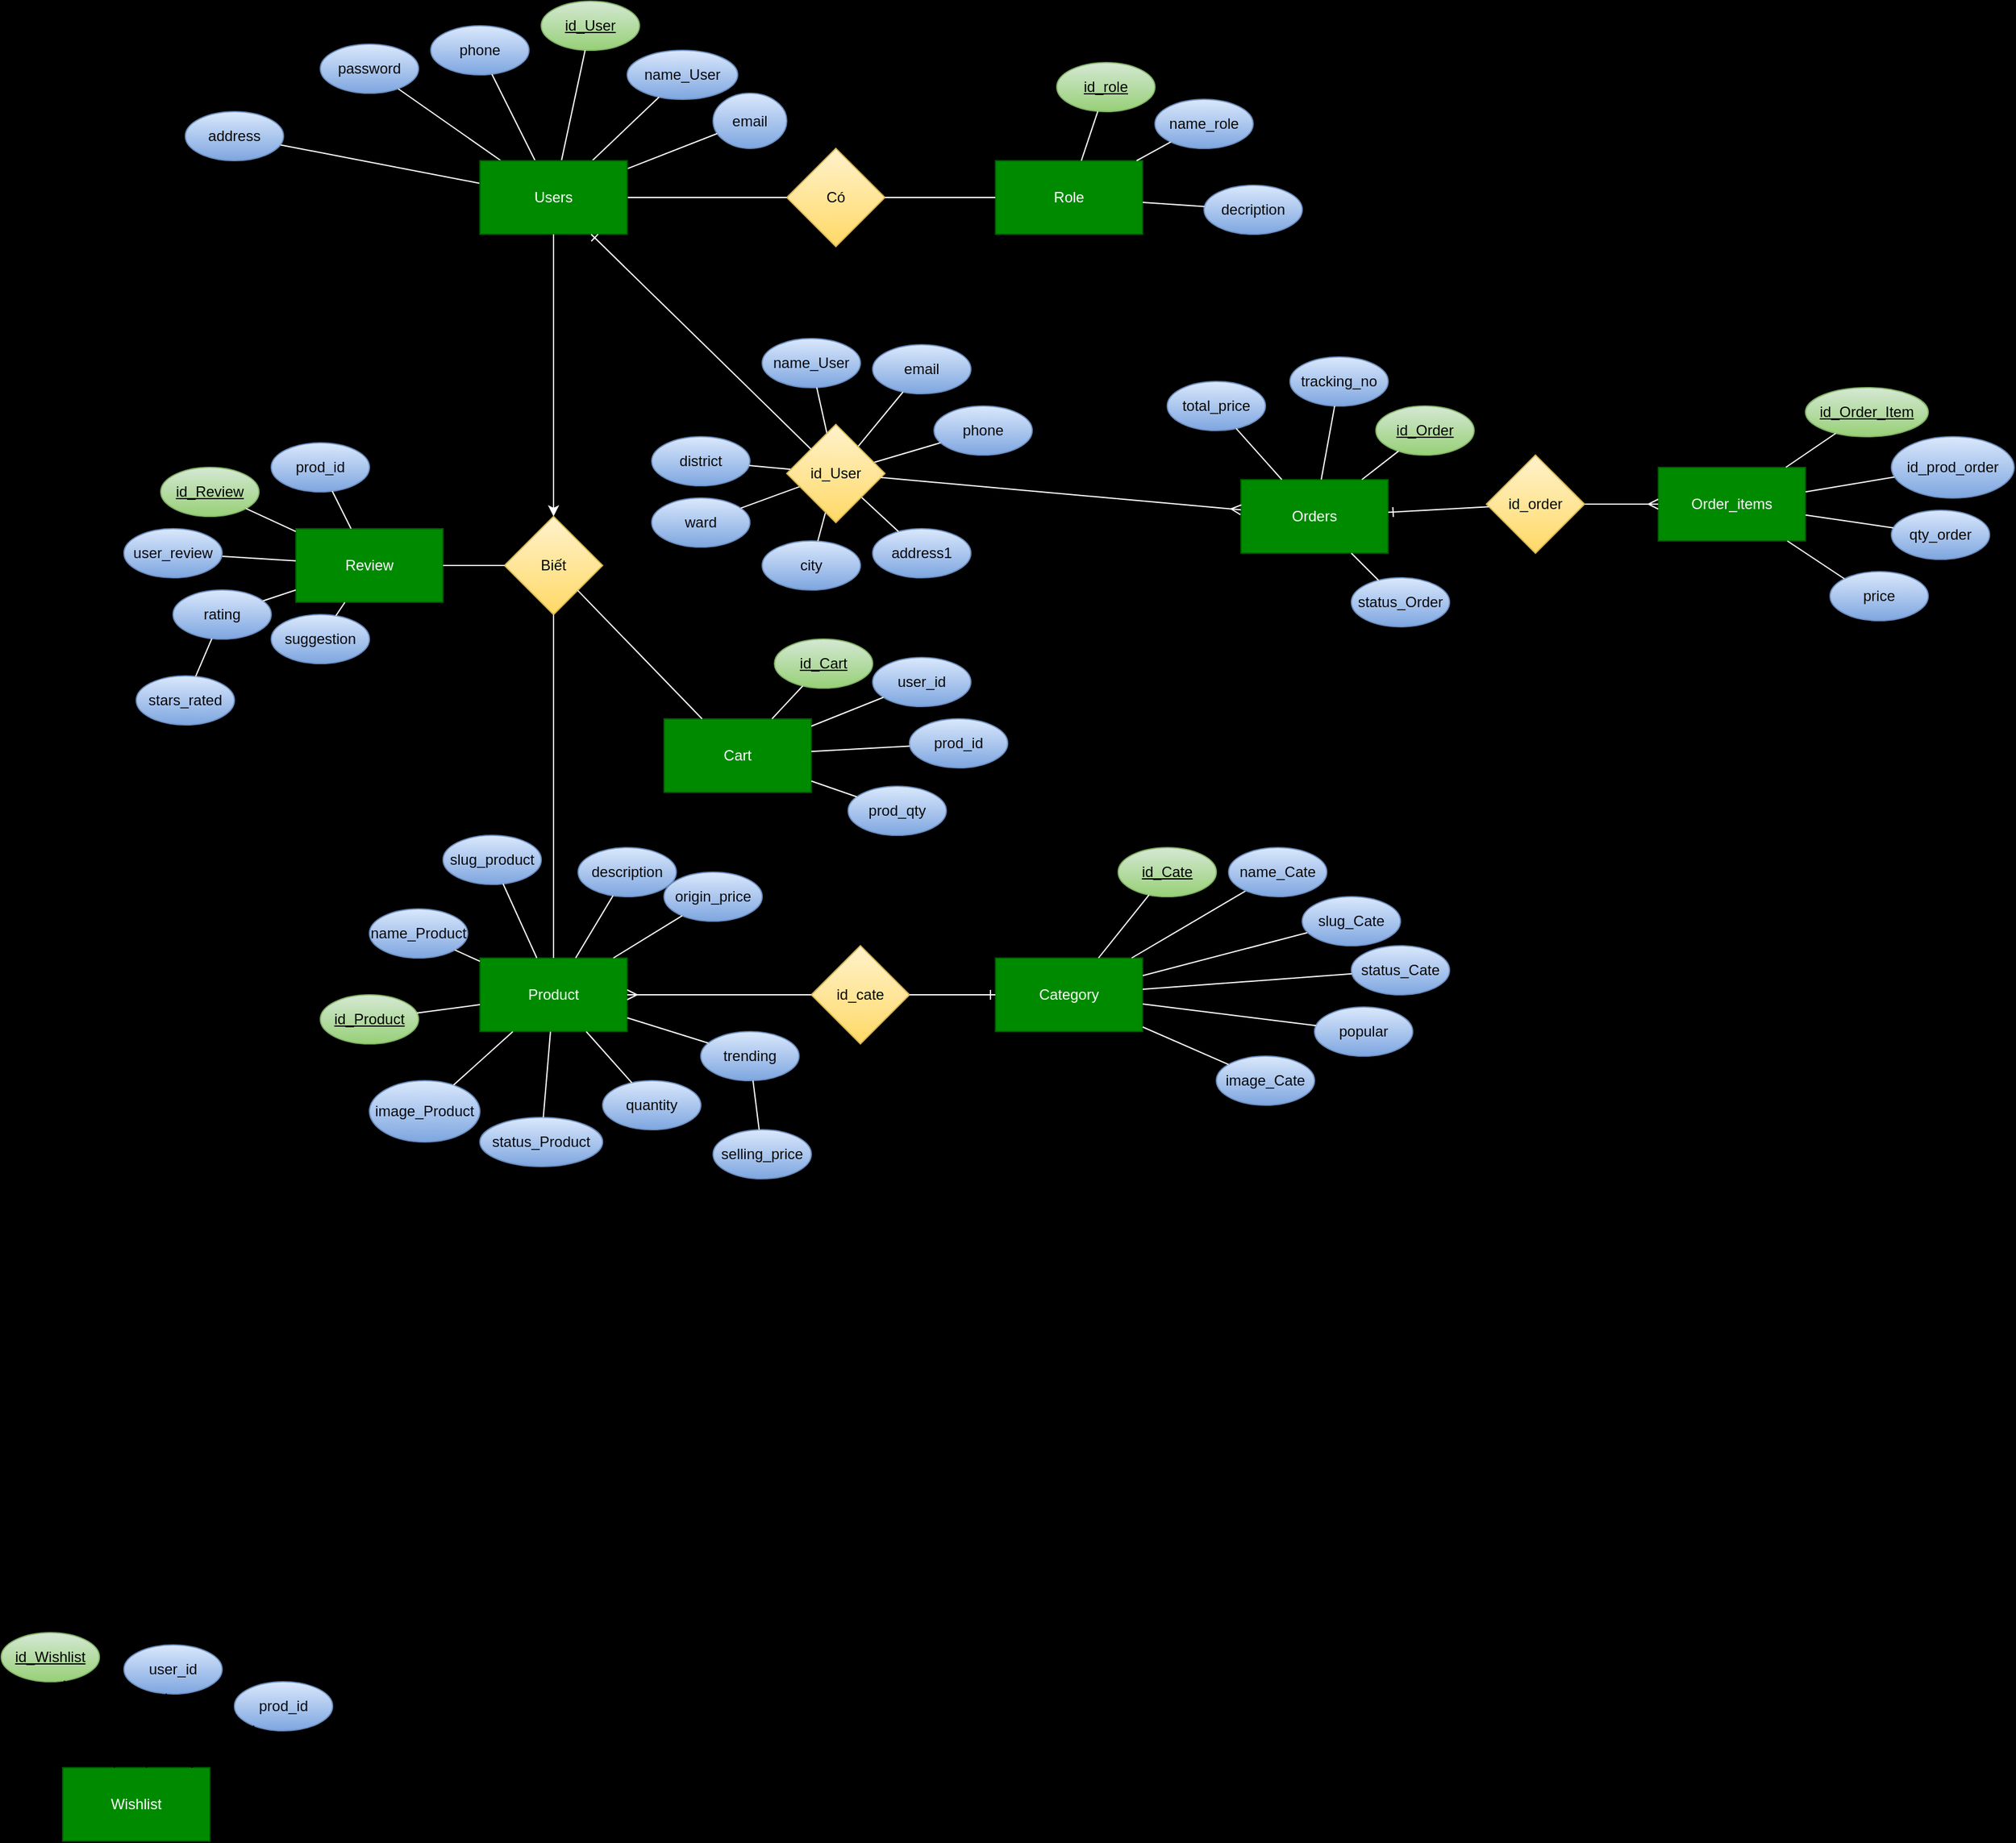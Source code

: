 <mxfile version="22.1.18" type="device">
  <diagram name="Trang-1" id="S46J0F_Z7c0IkTqscYUT">
    <mxGraphModel dx="1502" dy="1124" grid="1" gridSize="10" guides="1" tooltips="1" connect="1" arrows="1" fold="1" page="1" pageScale="1" pageWidth="3300" pageHeight="4681" background="#000000" math="0" shadow="0">
      <root>
        <mxCell id="0" />
        <mxCell id="1" parent="0" />
        <mxCell id="10" value="name_User" style="ellipse;whiteSpace=wrap;html=1;fillColor=#dae8fc;gradientColor=#7ea6e0;strokeColor=#6c8ebf;fontColor=#080808;fontStyle=0" parent="1" vertex="1">
          <mxGeometry x="880" y="180" width="90" height="40" as="geometry" />
        </mxCell>
        <mxCell id="11" value="email" style="ellipse;whiteSpace=wrap;html=1;fillColor=#dae8fc;gradientColor=#7ea6e0;strokeColor=#6c8ebf;fontColor=#080808;" parent="1" vertex="1">
          <mxGeometry x="950" y="215" width="60" height="45" as="geometry" />
        </mxCell>
        <mxCell id="12" value="password" style="ellipse;whiteSpace=wrap;html=1;fillColor=#dae8fc;gradientColor=#7ea6e0;strokeColor=#6c8ebf;fontColor=#080808;" parent="1" vertex="1">
          <mxGeometry x="630" y="175" width="80" height="40" as="geometry" />
        </mxCell>
        <mxCell id="13" value="phone" style="ellipse;whiteSpace=wrap;html=1;fillColor=#dae8fc;gradientColor=#7ea6e0;strokeColor=#6c8ebf;fontColor=#080808;" parent="1" vertex="1">
          <mxGeometry x="720" y="160" width="80" height="40" as="geometry" />
        </mxCell>
        <mxCell id="14" value="address" style="ellipse;whiteSpace=wrap;html=1;fillColor=#dae8fc;gradientColor=#7ea6e0;strokeColor=#6c8ebf;fontColor=#080808;" parent="1" vertex="1">
          <mxGeometry x="520" y="230" width="80" height="40" as="geometry" />
        </mxCell>
        <mxCell id="15" value="id_User" style="ellipse;whiteSpace=wrap;html=1;fillColor=#d5e8d4;strokeColor=#82b366;gradientColor=#97d077;fontStyle=4;fontColor=#000000;" parent="1" vertex="1">
          <mxGeometry x="810" y="140" width="80" height="40" as="geometry" />
        </mxCell>
        <mxCell id="19" value="" style="endArrow=none;html=1;fontColor=#080808;strokeColor=#FFFFFF;" parent="1" source="2" target="10" edge="1">
          <mxGeometry width="50" height="50" relative="1" as="geometry">
            <mxPoint x="360" y="270" as="sourcePoint" />
            <mxPoint x="410" y="220" as="targetPoint" />
          </mxGeometry>
        </mxCell>
        <mxCell id="20" value="" style="endArrow=none;html=1;fontColor=#080808;strokeColor=#FFFFFF;" parent="1" source="2" target="15" edge="1">
          <mxGeometry width="50" height="50" relative="1" as="geometry">
            <mxPoint x="369.375" y="290" as="sourcePoint" />
            <mxPoint x="403.825" y="179.76" as="targetPoint" />
          </mxGeometry>
        </mxCell>
        <mxCell id="21" value="" style="endArrow=none;html=1;fontColor=#080808;" parent="1" source="14" target="2" edge="1">
          <mxGeometry width="50" height="50" relative="1" as="geometry">
            <mxPoint x="379.375" y="300" as="sourcePoint" />
            <mxPoint x="413.825" y="189.76" as="targetPoint" />
          </mxGeometry>
        </mxCell>
        <mxCell id="22" value="" style="endArrow=none;html=1;fontColor=#080808;" parent="1" source="13" target="2" edge="1">
          <mxGeometry width="50" height="50" relative="1" as="geometry">
            <mxPoint x="389.375" y="310" as="sourcePoint" />
            <mxPoint x="423.825" y="199.76" as="targetPoint" />
          </mxGeometry>
        </mxCell>
        <mxCell id="23" value="" style="endArrow=none;html=1;fontColor=#080808;" parent="1" source="2" target="12" edge="1">
          <mxGeometry width="50" height="50" relative="1" as="geometry">
            <mxPoint x="399.375" y="320" as="sourcePoint" />
            <mxPoint x="433.825" y="209.76" as="targetPoint" />
          </mxGeometry>
        </mxCell>
        <mxCell id="24" value="" style="endArrow=none;html=1;fontColor=#080808;" parent="1" source="2" target="11" edge="1">
          <mxGeometry width="50" height="50" relative="1" as="geometry">
            <mxPoint x="409.375" y="330" as="sourcePoint" />
            <mxPoint x="443.825" y="219.76" as="targetPoint" />
          </mxGeometry>
        </mxCell>
        <mxCell id="25" value="Role" style="rounded=0;whiteSpace=wrap;html=1;fillColor=#008a00;strokeColor=#005700;fontColor=#ffffff;" parent="1" vertex="1">
          <mxGeometry x="1180" y="270" width="120" height="60" as="geometry" />
        </mxCell>
        <mxCell id="26" value="name_role" style="ellipse;whiteSpace=wrap;html=1;fillColor=#dae8fc;gradientColor=#7ea6e0;strokeColor=#6c8ebf;fontColor=#080808;fontStyle=0" parent="1" vertex="1">
          <mxGeometry x="1310" y="220" width="80" height="40" as="geometry" />
        </mxCell>
        <mxCell id="27" value="decription" style="ellipse;whiteSpace=wrap;html=1;fillColor=#dae8fc;gradientColor=#7ea6e0;strokeColor=#6c8ebf;fontColor=#080808;" parent="1" vertex="1">
          <mxGeometry x="1350" y="290" width="80" height="40" as="geometry" />
        </mxCell>
        <mxCell id="31" value="id_role" style="ellipse;whiteSpace=wrap;html=1;fillColor=#d5e8d4;strokeColor=#82b366;gradientColor=#97d077;fontStyle=4;fontColor=#000000;" parent="1" vertex="1">
          <mxGeometry x="1230" y="190" width="80" height="40" as="geometry" />
        </mxCell>
        <mxCell id="32" value="" style="endArrow=none;html=1;fontColor=#080808;strokeColor=#FFFFFF;" parent="1" source="25" target="26" edge="1">
          <mxGeometry width="50" height="50" relative="1" as="geometry">
            <mxPoint x="940" y="270" as="sourcePoint" />
            <mxPoint x="990" y="220" as="targetPoint" />
          </mxGeometry>
        </mxCell>
        <mxCell id="33" value="" style="endArrow=none;html=1;fontColor=#080808;strokeColor=#FFFFFF;" parent="1" source="25" target="31" edge="1">
          <mxGeometry width="50" height="50" relative="1" as="geometry">
            <mxPoint x="949.375" y="290" as="sourcePoint" />
            <mxPoint x="983.825" y="179.76" as="targetPoint" />
          </mxGeometry>
        </mxCell>
        <mxCell id="37" value="" style="endArrow=none;html=1;fontColor=#080808;strokeColor=#FFFFFF;" parent="1" source="25" target="27" edge="1">
          <mxGeometry width="50" height="50" relative="1" as="geometry">
            <mxPoint x="989.375" y="330" as="sourcePoint" />
            <mxPoint x="1023.825" y="219.76" as="targetPoint" />
          </mxGeometry>
        </mxCell>
        <mxCell id="39" value="&lt;font color=&quot;#050505&quot;&gt;Có&lt;/font&gt;" style="rhombus;whiteSpace=wrap;html=1;fillColor=#fff2cc;gradientColor=#ffd966;strokeColor=#d6b656;" parent="1" vertex="1">
          <mxGeometry x="1010" y="260" width="80" height="80" as="geometry" />
        </mxCell>
        <mxCell id="44" value="" style="endArrow=none;html=1;fontColor=#080808;strokeColor=#FFFFFF;" parent="1" source="2" target="39" edge="1">
          <mxGeometry width="50" height="50" relative="1" as="geometry">
            <mxPoint x="412.5" y="350" as="sourcePoint" />
            <mxPoint x="473.66" y="384.948" as="targetPoint" />
          </mxGeometry>
        </mxCell>
        <mxCell id="45" value="" style="endArrow=none;html=1;fontColor=#080808;strokeColor=#FFFFFF;" parent="1" source="39" target="25" edge="1">
          <mxGeometry width="50" height="50" relative="1" as="geometry">
            <mxPoint x="420" y="320" as="sourcePoint" />
            <mxPoint x="590" y="320" as="targetPoint" />
          </mxGeometry>
        </mxCell>
        <mxCell id="46" value="Product" style="rounded=0;whiteSpace=wrap;html=1;fillColor=#008a00;fontColor=#ffffff;strokeColor=#005700;" parent="1" vertex="1">
          <mxGeometry x="760" y="920" width="120" height="60" as="geometry" />
        </mxCell>
        <mxCell id="49" value="id_Product" style="ellipse;whiteSpace=wrap;html=1;fillColor=#d5e8d4;strokeColor=#82b366;gradientColor=#97d077;fontStyle=4;fontColor=#000000;" parent="1" vertex="1">
          <mxGeometry x="630" y="950" width="80" height="40" as="geometry" />
        </mxCell>
        <mxCell id="51" value="name_Product" style="ellipse;whiteSpace=wrap;html=1;fillColor=#dae8fc;gradientColor=#7ea6e0;strokeColor=#6c8ebf;fontColor=#080808;" parent="1" vertex="1">
          <mxGeometry x="670" y="880" width="80" height="40" as="geometry" />
        </mxCell>
        <mxCell id="52" value="slug_product" style="ellipse;whiteSpace=wrap;html=1;fillColor=#dae8fc;gradientColor=#7ea6e0;strokeColor=#6c8ebf;fontColor=#080808;" parent="1" vertex="1">
          <mxGeometry x="730" y="820" width="80" height="40" as="geometry" />
        </mxCell>
        <mxCell id="53" value="quantity" style="ellipse;whiteSpace=wrap;html=1;fillColor=#dae8fc;gradientColor=#7ea6e0;strokeColor=#6c8ebf;fontColor=#080808;" parent="1" vertex="1">
          <mxGeometry x="860" y="1020" width="80" height="40" as="geometry" />
        </mxCell>
        <mxCell id="55" value="description" style="ellipse;whiteSpace=wrap;html=1;fillColor=#dae8fc;gradientColor=#7ea6e0;strokeColor=#6c8ebf;fontColor=#080808;" parent="1" vertex="1">
          <mxGeometry x="840" y="830" width="80" height="40" as="geometry" />
        </mxCell>
        <mxCell id="56" value="origin_price" style="ellipse;whiteSpace=wrap;html=1;fillColor=#dae8fc;gradientColor=#7ea6e0;strokeColor=#6c8ebf;fontColor=#080808;" parent="1" vertex="1">
          <mxGeometry x="910" y="850" width="80" height="40" as="geometry" />
        </mxCell>
        <mxCell id="57" value="selling_price" style="ellipse;whiteSpace=wrap;html=1;fillColor=#dae8fc;gradientColor=#7ea6e0;strokeColor=#6c8ebf;fontColor=#080808;" parent="1" vertex="1">
          <mxGeometry x="950" y="1060" width="80" height="40" as="geometry" />
        </mxCell>
        <mxCell id="63" value="status_Product" style="ellipse;whiteSpace=wrap;html=1;fillColor=#dae8fc;gradientColor=#7ea6e0;strokeColor=#6c8ebf;fontColor=#080808;" parent="1" vertex="1">
          <mxGeometry x="760" y="1050" width="100" height="40" as="geometry" />
        </mxCell>
        <mxCell id="64" value="trending" style="ellipse;whiteSpace=wrap;html=1;fillColor=#dae8fc;gradientColor=#7ea6e0;strokeColor=#6c8ebf;fontColor=#080808;" parent="1" vertex="1">
          <mxGeometry x="940" y="980" width="80" height="40" as="geometry" />
        </mxCell>
        <mxCell id="68" value="image_Product" style="ellipse;whiteSpace=wrap;html=1;fillColor=#dae8fc;gradientColor=#7ea6e0;strokeColor=#6c8ebf;fontColor=#080808;" parent="1" vertex="1">
          <mxGeometry x="670" y="1020" width="90" height="50" as="geometry" />
        </mxCell>
        <mxCell id="69" value="" style="endArrow=none;html=1;strokeColor=#FFFFFF;" parent="1" source="46" target="49" edge="1">
          <mxGeometry width="50" height="50" relative="1" as="geometry">
            <mxPoint x="820" y="970" as="sourcePoint" />
            <mxPoint x="870" y="920" as="targetPoint" />
          </mxGeometry>
        </mxCell>
        <mxCell id="70" value="" style="endArrow=none;html=1;strokeColor=#FFFFFF;" parent="1" source="46" target="52" edge="1">
          <mxGeometry width="50" height="50" relative="1" as="geometry">
            <mxPoint x="830" y="980" as="sourcePoint" />
            <mxPoint x="880" y="930" as="targetPoint" />
          </mxGeometry>
        </mxCell>
        <mxCell id="71" value="" style="endArrow=none;html=1;strokeColor=#FFFFFF;" parent="1" source="46" target="51" edge="1">
          <mxGeometry width="50" height="50" relative="1" as="geometry">
            <mxPoint x="840" y="990" as="sourcePoint" />
            <mxPoint x="890" y="940" as="targetPoint" />
          </mxGeometry>
        </mxCell>
        <mxCell id="72" value="" style="endArrow=none;html=1;strokeColor=#FFFFFF;" parent="1" source="46" target="55" edge="1">
          <mxGeometry width="50" height="50" relative="1" as="geometry">
            <mxPoint x="850" y="1000" as="sourcePoint" />
            <mxPoint x="900" y="950" as="targetPoint" />
          </mxGeometry>
        </mxCell>
        <mxCell id="74" value="" style="endArrow=none;html=1;strokeColor=#FFFFFF;" parent="1" source="64" target="57" edge="1">
          <mxGeometry width="50" height="50" relative="1" as="geometry">
            <mxPoint x="970" y="1070" as="sourcePoint" />
            <mxPoint x="920" y="970" as="targetPoint" />
          </mxGeometry>
        </mxCell>
        <mxCell id="75" value="" style="endArrow=none;html=1;strokeColor=#FFFFFF;" parent="1" source="46" target="64" edge="1">
          <mxGeometry width="50" height="50" relative="1" as="geometry">
            <mxPoint x="880" y="1030" as="sourcePoint" />
            <mxPoint x="930" y="980" as="targetPoint" />
          </mxGeometry>
        </mxCell>
        <mxCell id="76" value="" style="endArrow=none;html=1;strokeColor=#FFFFFF;" parent="1" source="46" target="53" edge="1">
          <mxGeometry width="50" height="50" relative="1" as="geometry">
            <mxPoint x="890" y="1040" as="sourcePoint" />
            <mxPoint x="940" y="990" as="targetPoint" />
          </mxGeometry>
        </mxCell>
        <mxCell id="77" value="" style="endArrow=none;html=1;strokeColor=#FFFFFF;" parent="1" source="63" target="46" edge="1">
          <mxGeometry width="50" height="50" relative="1" as="geometry">
            <mxPoint x="900" y="1050" as="sourcePoint" />
            <mxPoint x="950" y="1000" as="targetPoint" />
          </mxGeometry>
        </mxCell>
        <mxCell id="78" value="" style="endArrow=none;html=1;strokeColor=#FFFFFF;" parent="1" source="68" target="46" edge="1">
          <mxGeometry width="50" height="50" relative="1" as="geometry">
            <mxPoint x="910" y="1060" as="sourcePoint" />
            <mxPoint x="960" y="1010" as="targetPoint" />
          </mxGeometry>
        </mxCell>
        <mxCell id="85" value="Category" style="rounded=0;whiteSpace=wrap;html=1;fillColor=#008a00;fontColor=#ffffff;strokeColor=#005700;" parent="1" vertex="1">
          <mxGeometry x="1180" y="920" width="120" height="60" as="geometry" />
        </mxCell>
        <mxCell id="87" value="id_Cate" style="ellipse;whiteSpace=wrap;html=1;fillColor=#d5e8d4;strokeColor=#82b366;gradientColor=#97d077;fontStyle=4;fontColor=#000000;" parent="1" vertex="1">
          <mxGeometry x="1280" y="830" width="80" height="40" as="geometry" />
        </mxCell>
        <mxCell id="88" value="" style="endArrow=none;html=1;fontColor=#080808;strokeColor=#FFFFFF;" parent="1" source="85" target="92" edge="1">
          <mxGeometry width="50" height="50" relative="1" as="geometry">
            <mxPoint x="1530" y="900" as="sourcePoint" />
            <mxPoint x="1610.645" y="923.578" as="targetPoint" />
          </mxGeometry>
        </mxCell>
        <mxCell id="89" value="" style="endArrow=none;html=1;fontColor=#080808;strokeColor=#FFFFFF;" parent="1" source="85" target="87" edge="1">
          <mxGeometry width="50" height="50" relative="1" as="geometry">
            <mxPoint x="1539.375" y="920" as="sourcePoint" />
            <mxPoint x="1573.825" y="809.76" as="targetPoint" />
          </mxGeometry>
        </mxCell>
        <mxCell id="90" value="" style="endArrow=none;html=1;fontColor=#080808;strokeColor=#FFFFFF;" parent="1" source="85" target="91" edge="1">
          <mxGeometry width="50" height="50" relative="1" as="geometry">
            <mxPoint x="1579.375" y="960" as="sourcePoint" />
            <mxPoint x="1575.034" y="980.287" as="targetPoint" />
          </mxGeometry>
        </mxCell>
        <mxCell id="91" value="slug_Cate" style="ellipse;whiteSpace=wrap;html=1;fillColor=#dae8fc;gradientColor=#7ea6e0;strokeColor=#6c8ebf;fontColor=#080808;" parent="1" vertex="1">
          <mxGeometry x="1430" y="870" width="80" height="40" as="geometry" />
        </mxCell>
        <mxCell id="92" value="name_Cate" style="ellipse;whiteSpace=wrap;html=1;fillColor=#dae8fc;gradientColor=#7ea6e0;strokeColor=#6c8ebf;fontColor=#080808;" parent="1" vertex="1">
          <mxGeometry x="1370" y="830" width="80" height="40" as="geometry" />
        </mxCell>
        <mxCell id="93" value="status_Cate" style="ellipse;whiteSpace=wrap;html=1;fillColor=#dae8fc;gradientColor=#7ea6e0;strokeColor=#6c8ebf;fontColor=#080808;" parent="1" vertex="1">
          <mxGeometry x="1470" y="910" width="80" height="40" as="geometry" />
        </mxCell>
        <mxCell id="94" value="popular" style="ellipse;whiteSpace=wrap;html=1;fillColor=#dae8fc;gradientColor=#7ea6e0;strokeColor=#6c8ebf;fontColor=#080808;" parent="1" vertex="1">
          <mxGeometry x="1440" y="960" width="80" height="40" as="geometry" />
        </mxCell>
        <mxCell id="95" value="image_Cate" style="ellipse;whiteSpace=wrap;html=1;fillColor=#dae8fc;gradientColor=#7ea6e0;strokeColor=#6c8ebf;fontColor=#080808;" parent="1" vertex="1">
          <mxGeometry x="1360" y="1000" width="80" height="40" as="geometry" />
        </mxCell>
        <mxCell id="101" value="" style="endArrow=none;html=1;fontColor=#080808;strokeColor=#FFFFFF;" parent="1" source="85" target="93" edge="1">
          <mxGeometry width="50" height="50" relative="1" as="geometry">
            <mxPoint x="1470" y="870" as="sourcePoint" />
            <mxPoint x="1486.02" y="779.901" as="targetPoint" />
          </mxGeometry>
        </mxCell>
        <mxCell id="102" value="" style="endArrow=none;html=1;fontColor=#080808;strokeColor=#FFFFFF;" parent="1" source="85" target="94" edge="1">
          <mxGeometry width="50" height="50" relative="1" as="geometry">
            <mxPoint x="1466" y="940" as="sourcePoint" />
            <mxPoint x="1496.02" y="789.901" as="targetPoint" />
          </mxGeometry>
        </mxCell>
        <mxCell id="103" value="" style="endArrow=none;html=1;fontColor=#080808;strokeColor=#FFFFFF;" parent="1" source="85" target="95" edge="1">
          <mxGeometry width="50" height="50" relative="1" as="geometry">
            <mxPoint x="1520" y="860" as="sourcePoint" />
            <mxPoint x="1506.02" y="799.901" as="targetPoint" />
          </mxGeometry>
        </mxCell>
        <mxCell id="106" value="&lt;font color=&quot;#050505&quot;&gt;id_cate&lt;/font&gt;" style="rhombus;whiteSpace=wrap;html=1;fillColor=#fff2cc;gradientColor=#ffd966;strokeColor=#d6b656;" parent="1" vertex="1">
          <mxGeometry x="1030" y="910" width="80" height="80" as="geometry" />
        </mxCell>
        <mxCell id="107" value="" style="endArrow=ERone;html=1;entryX=0;entryY=0.5;entryDx=0;entryDy=0;endFill=0;strokeColor=#FFFFFF;" parent="1" source="106" target="85" edge="1">
          <mxGeometry width="50" height="50" relative="1" as="geometry">
            <mxPoint x="1150" y="1220" as="sourcePoint" />
            <mxPoint x="1200" y="1170" as="targetPoint" />
          </mxGeometry>
        </mxCell>
        <mxCell id="108" value="" style="endArrow=none;html=1;entryX=0;entryY=0.5;entryDx=0;entryDy=0;startArrow=ERmany;startFill=0;strokeColor=#FFFFFF;" parent="1" source="46" target="106" edge="1">
          <mxGeometry width="50" height="50" relative="1" as="geometry">
            <mxPoint x="1210" y="950.0" as="sourcePoint" />
            <mxPoint x="1380" y="950.0" as="targetPoint" />
          </mxGeometry>
        </mxCell>
        <mxCell id="110" value="" style="endArrow=none;html=1;fontColor=#080808;strokeColor=#FFFFFF;" parent="1" source="2" target="11" edge="1">
          <mxGeometry width="50" height="50" relative="1" as="geometry">
            <mxPoint x="402.5" y="339.31" as="sourcePoint" />
            <mxPoint x="463.66" y="374.258" as="targetPoint" />
          </mxGeometry>
        </mxCell>
        <mxCell id="111" value="" style="endArrow=none;html=1;fontColor=#080808;strokeColor=#FFFFFF;" parent="1" source="2" target="12" edge="1">
          <mxGeometry width="50" height="50" relative="1" as="geometry">
            <mxPoint x="361.538" y="339.31" as="sourcePoint" />
            <mxPoint x="392.446" y="419.67" as="targetPoint" />
          </mxGeometry>
        </mxCell>
        <mxCell id="112" value="" style="endArrow=none;html=1;fontColor=#080808;strokeColor=#FFFFFF;" parent="1" source="13" target="2" edge="1">
          <mxGeometry width="50" height="50" relative="1" as="geometry">
            <mxPoint x="290.382" y="419.995" as="sourcePoint" />
            <mxPoint x="333.846" y="339.31" as="targetPoint" />
          </mxGeometry>
        </mxCell>
        <mxCell id="118" value="" style="endArrow=none;html=1;fontColor=#080808;strokeColor=#FFFFFF;" parent="1" source="14" target="2" edge="1">
          <mxGeometry width="50" height="50" relative="1" as="geometry">
            <mxPoint x="238.72" y="374.088" as="sourcePoint" />
            <mxPoint x="299.88" y="339.14" as="targetPoint" />
          </mxGeometry>
        </mxCell>
        <mxCell id="128" value="" style="endArrow=none;html=1;strokeColor=#FFFFFF;" parent="1" source="46" target="56" edge="1">
          <mxGeometry width="50" height="50" relative="1" as="geometry">
            <mxPoint x="886.226" y="909.83" as="sourcePoint" />
            <mxPoint x="1008.779" y="825.978" as="targetPoint" />
          </mxGeometry>
        </mxCell>
        <mxCell id="135" value="Cart" style="rounded=0;whiteSpace=wrap;html=1;fillColor=#008a00;fontColor=#ffffff;strokeColor=#005700;" parent="1" vertex="1">
          <mxGeometry x="910" y="725" width="120" height="60" as="geometry" />
        </mxCell>
        <mxCell id="138" value="id_Cart" style="ellipse;whiteSpace=wrap;html=1;fillColor=#d5e8d4;strokeColor=#82b366;gradientColor=#97d077;fontStyle=4;fontColor=#000000;" parent="1" vertex="1">
          <mxGeometry x="1000" y="660" width="80" height="40" as="geometry" />
        </mxCell>
        <mxCell id="139" value="user_id" style="ellipse;whiteSpace=wrap;html=1;fillColor=#dae8fc;gradientColor=#7ea6e0;strokeColor=#6c8ebf;fontColor=#080808;fontStyle=0" parent="1" vertex="1">
          <mxGeometry x="1080" y="675" width="80" height="40" as="geometry" />
        </mxCell>
        <mxCell id="140" value="prod_id" style="ellipse;whiteSpace=wrap;html=1;fillColor=#dae8fc;gradientColor=#7ea6e0;strokeColor=#6c8ebf;fontColor=#080808;fontStyle=0" parent="1" vertex="1">
          <mxGeometry x="1110" y="725" width="80" height="40" as="geometry" />
        </mxCell>
        <mxCell id="141" value="prod_qty" style="ellipse;whiteSpace=wrap;html=1;fillColor=#dae8fc;gradientColor=#7ea6e0;strokeColor=#6c8ebf;fontColor=#080808;fontStyle=0" parent="1" vertex="1">
          <mxGeometry x="1060" y="780" width="80" height="40" as="geometry" />
        </mxCell>
        <mxCell id="142" value="" style="endArrow=none;html=1;fontColor=#080808;strokeColor=#FFFFFF;" parent="1" source="135" target="138" edge="1">
          <mxGeometry width="50" height="50" relative="1" as="geometry">
            <mxPoint x="785.003" y="579.83" as="sourcePoint" />
            <mxPoint x="865.095" y="534.778" as="targetPoint" />
          </mxGeometry>
        </mxCell>
        <mxCell id="143" value="" style="endArrow=none;html=1;fontColor=#080808;strokeColor=#FFFFFF;" parent="1" source="135" target="139" edge="1">
          <mxGeometry width="50" height="50" relative="1" as="geometry">
            <mxPoint x="951.962" y="580" as="sourcePoint" />
            <mxPoint x="894.197" y="527.546" as="targetPoint" />
          </mxGeometry>
        </mxCell>
        <mxCell id="144" value="" style="endArrow=none;html=1;fontColor=#080808;strokeColor=#FFFFFF;" parent="1" source="135" target="140" edge="1">
          <mxGeometry width="50" height="50" relative="1" as="geometry">
            <mxPoint x="961.962" y="590" as="sourcePoint" />
            <mxPoint x="904.197" y="537.546" as="targetPoint" />
          </mxGeometry>
        </mxCell>
        <mxCell id="145" value="" style="endArrow=none;html=1;fontColor=#080808;strokeColor=#FFFFFF;" parent="1" source="135" target="141" edge="1">
          <mxGeometry width="50" height="50" relative="1" as="geometry">
            <mxPoint x="971.962" y="600" as="sourcePoint" />
            <mxPoint x="914.197" y="547.546" as="targetPoint" />
          </mxGeometry>
        </mxCell>
        <mxCell id="146" value="Orders" style="rounded=0;whiteSpace=wrap;html=1;fillColor=#008a00;fontColor=#ffffff;strokeColor=#005700;" parent="1" vertex="1">
          <mxGeometry x="1380" y="530" width="120" height="60" as="geometry" />
        </mxCell>
        <mxCell id="147" value="id_Order" style="ellipse;whiteSpace=wrap;html=1;fillColor=#d5e8d4;strokeColor=#82b366;gradientColor=#97d077;fontStyle=4;fontColor=#000000;" parent="1" vertex="1">
          <mxGeometry x="1490" y="470" width="80" height="40" as="geometry" />
        </mxCell>
        <mxCell id="149" value="name_User" style="ellipse;whiteSpace=wrap;html=1;fillColor=#dae8fc;gradientColor=#7ea6e0;strokeColor=#6c8ebf;fontColor=#080808;fontStyle=0" parent="1" vertex="1">
          <mxGeometry x="990" y="415" width="80" height="40" as="geometry" />
        </mxCell>
        <mxCell id="150" value="email" style="ellipse;whiteSpace=wrap;html=1;fillColor=#dae8fc;gradientColor=#7ea6e0;strokeColor=#6c8ebf;fontColor=#080808;fontStyle=0" parent="1" vertex="1">
          <mxGeometry x="1080" y="420" width="80" height="40" as="geometry" />
        </mxCell>
        <mxCell id="151" value="" style="endArrow=none;html=1;fontColor=#080808;strokeColor=#FFFFFF;" parent="1" source="146" target="147" edge="1">
          <mxGeometry width="50" height="50" relative="1" as="geometry">
            <mxPoint x="1435.003" y="564.83" as="sourcePoint" />
            <mxPoint x="1515.095" y="519.778" as="targetPoint" />
          </mxGeometry>
        </mxCell>
        <mxCell id="153" value="" style="endArrow=none;html=1;fontColor=#080808;strokeColor=#FFFFFF;" parent="1" source="bpaun7DWOh0jP-iNeAQ_-269" target="149" edge="1">
          <mxGeometry width="50" height="50" relative="1" as="geometry">
            <mxPoint x="1611.962" y="575" as="sourcePoint" />
            <mxPoint x="1554.197" y="522.546" as="targetPoint" />
          </mxGeometry>
        </mxCell>
        <mxCell id="154" value="" style="endArrow=none;html=1;fontColor=#080808;strokeColor=#FFFFFF;" parent="1" source="bpaun7DWOh0jP-iNeAQ_-269" target="150" edge="1">
          <mxGeometry width="50" height="50" relative="1" as="geometry">
            <mxPoint x="1621.962" y="585" as="sourcePoint" />
            <mxPoint x="1564.197" y="532.546" as="targetPoint" />
          </mxGeometry>
        </mxCell>
        <mxCell id="155" value="phone" style="ellipse;whiteSpace=wrap;html=1;fillColor=#dae8fc;gradientColor=#7ea6e0;strokeColor=#6c8ebf;fontColor=#080808;fontStyle=0" parent="1" vertex="1">
          <mxGeometry x="1130" y="470" width="80" height="40" as="geometry" />
        </mxCell>
        <mxCell id="156" value="district" style="ellipse;whiteSpace=wrap;html=1;fillColor=#dae8fc;gradientColor=#7ea6e0;strokeColor=#6c8ebf;fontColor=#080808;fontStyle=0" parent="1" vertex="1">
          <mxGeometry x="900" y="495" width="80" height="40" as="geometry" />
        </mxCell>
        <mxCell id="157" value="address1" style="ellipse;whiteSpace=wrap;html=1;fillColor=#dae8fc;gradientColor=#7ea6e0;strokeColor=#6c8ebf;fontColor=#080808;fontStyle=0" parent="1" vertex="1">
          <mxGeometry x="1080" y="570" width="80" height="40" as="geometry" />
        </mxCell>
        <mxCell id="158" value="ward" style="ellipse;whiteSpace=wrap;html=1;fillColor=#dae8fc;gradientColor=#7ea6e0;strokeColor=#6c8ebf;fontColor=#080808;fontStyle=0" parent="1" vertex="1">
          <mxGeometry x="900" y="545" width="80" height="40" as="geometry" />
        </mxCell>
        <mxCell id="159" value="total_price" style="ellipse;whiteSpace=wrap;html=1;fillColor=#dae8fc;gradientColor=#7ea6e0;strokeColor=#6c8ebf;fontColor=#080808;fontStyle=0" parent="1" vertex="1">
          <mxGeometry x="1320" y="450" width="80" height="40" as="geometry" />
        </mxCell>
        <mxCell id="160" value="status_Order" style="ellipse;whiteSpace=wrap;html=1;fillColor=#dae8fc;gradientColor=#7ea6e0;strokeColor=#6c8ebf;fontColor=#080808;fontStyle=0" parent="1" vertex="1">
          <mxGeometry x="1470" y="610" width="80" height="40" as="geometry" />
        </mxCell>
        <mxCell id="161" value="city" style="ellipse;whiteSpace=wrap;html=1;fillColor=#dae8fc;gradientColor=#7ea6e0;strokeColor=#6c8ebf;fontColor=#080808;fontStyle=0" parent="1" vertex="1">
          <mxGeometry x="990" y="580" width="80" height="40" as="geometry" />
        </mxCell>
        <mxCell id="162" value="tracking_no" style="ellipse;whiteSpace=wrap;html=1;fillColor=#dae8fc;gradientColor=#7ea6e0;strokeColor=#6c8ebf;fontColor=#080808;fontStyle=0" parent="1" vertex="1">
          <mxGeometry x="1420" y="430" width="80" height="40" as="geometry" />
        </mxCell>
        <mxCell id="163" value="" style="endArrow=none;html=1;fontColor=#080808;strokeColor=#FFFFFF;" parent="1" source="160" target="146" edge="1">
          <mxGeometry width="50" height="50" relative="1" as="geometry">
            <mxPoint x="1615" y="565" as="sourcePoint" />
            <mxPoint x="1567.649" y="493.974" as="targetPoint" />
          </mxGeometry>
        </mxCell>
        <mxCell id="164" value="" style="endArrow=none;html=1;fontColor=#080808;strokeColor=#FFFFFF;" parent="1" source="159" target="146" edge="1">
          <mxGeometry width="50" height="50" relative="1" as="geometry">
            <mxPoint x="1625" y="575" as="sourcePoint" />
            <mxPoint x="1577.649" y="503.974" as="targetPoint" />
          </mxGeometry>
        </mxCell>
        <mxCell id="165" value="" style="endArrow=none;html=1;fontColor=#080808;strokeColor=#FFFFFF;" parent="1" source="161" target="bpaun7DWOh0jP-iNeAQ_-269" edge="1">
          <mxGeometry width="50" height="50" relative="1" as="geometry">
            <mxPoint x="1635" y="585" as="sourcePoint" />
            <mxPoint x="1587.649" y="513.974" as="targetPoint" />
          </mxGeometry>
        </mxCell>
        <mxCell id="166" value="" style="endArrow=none;html=1;fontColor=#080808;strokeColor=#FFFFFF;" parent="1" source="156" target="bpaun7DWOh0jP-iNeAQ_-269" edge="1">
          <mxGeometry width="50" height="50" relative="1" as="geometry">
            <mxPoint x="1645" y="595" as="sourcePoint" />
            <mxPoint x="1615" y="595" as="targetPoint" />
          </mxGeometry>
        </mxCell>
        <mxCell id="167" value="" style="endArrow=none;html=1;fontColor=#080808;strokeColor=#FFFFFF;" parent="1" source="158" target="bpaun7DWOh0jP-iNeAQ_-269" edge="1">
          <mxGeometry width="50" height="50" relative="1" as="geometry">
            <mxPoint x="1655" y="605" as="sourcePoint" />
            <mxPoint x="1607.649" y="533.974" as="targetPoint" />
          </mxGeometry>
        </mxCell>
        <mxCell id="168" value="" style="endArrow=none;html=1;fontColor=#080808;strokeColor=#FFFFFF;" parent="1" source="157" target="bpaun7DWOh0jP-iNeAQ_-269" edge="1">
          <mxGeometry width="50" height="50" relative="1" as="geometry">
            <mxPoint x="1665" y="615" as="sourcePoint" />
            <mxPoint x="1617.649" y="543.974" as="targetPoint" />
          </mxGeometry>
        </mxCell>
        <mxCell id="169" value="" style="endArrow=none;html=1;fontColor=#080808;strokeColor=#FFFFFF;" parent="1" source="155" target="bpaun7DWOh0jP-iNeAQ_-269" edge="1">
          <mxGeometry width="50" height="50" relative="1" as="geometry">
            <mxPoint x="1675" y="625" as="sourcePoint" />
            <mxPoint x="1627.649" y="553.974" as="targetPoint" />
          </mxGeometry>
        </mxCell>
        <mxCell id="170" value="" style="endArrow=none;html=1;fontColor=#080808;strokeColor=#FFFFFF;" parent="1" source="146" target="162" edge="1">
          <mxGeometry width="50" height="50" relative="1" as="geometry">
            <mxPoint x="1615" y="565" as="sourcePoint" />
            <mxPoint x="1567.649" y="493.974" as="targetPoint" />
          </mxGeometry>
        </mxCell>
        <mxCell id="172" value="Order_items" style="rounded=0;whiteSpace=wrap;html=1;fillColor=#008a00;fontColor=#ffffff;strokeColor=#005700;" parent="1" vertex="1">
          <mxGeometry x="1720" y="520" width="120" height="60" as="geometry" />
        </mxCell>
        <mxCell id="173" value="id_Order_Item" style="ellipse;whiteSpace=wrap;html=1;fillColor=#d5e8d4;strokeColor=#82b366;gradientColor=#97d077;fontStyle=4;fontColor=#000000;" parent="1" vertex="1">
          <mxGeometry x="1840" y="455" width="100" height="40" as="geometry" />
        </mxCell>
        <mxCell id="175" value="id_prod_order" style="ellipse;whiteSpace=wrap;html=1;fillColor=#dae8fc;gradientColor=#7ea6e0;strokeColor=#6c8ebf;fontColor=#080808;fontStyle=0" parent="1" vertex="1">
          <mxGeometry x="1910" y="495" width="100" height="50" as="geometry" />
        </mxCell>
        <mxCell id="176" value="qty_order" style="ellipse;whiteSpace=wrap;html=1;fillColor=#dae8fc;gradientColor=#7ea6e0;strokeColor=#6c8ebf;fontColor=#080808;fontStyle=0" parent="1" vertex="1">
          <mxGeometry x="1910" y="555" width="80" height="40" as="geometry" />
        </mxCell>
        <mxCell id="177" value="" style="endArrow=none;html=1;fontColor=#080808;strokeColor=#FFFFFF;" parent="1" source="172" target="173" edge="1">
          <mxGeometry width="50" height="50" relative="1" as="geometry">
            <mxPoint x="2390.003" y="679.83" as="sourcePoint" />
            <mxPoint x="2470.095" y="634.778" as="targetPoint" />
          </mxGeometry>
        </mxCell>
        <mxCell id="179" value="" style="endArrow=none;html=1;fontColor=#080808;strokeColor=#FFFFFF;" parent="1" source="172" target="175" edge="1">
          <mxGeometry width="50" height="50" relative="1" as="geometry">
            <mxPoint x="2566.962" y="690" as="sourcePoint" />
            <mxPoint x="2509.197" y="637.546" as="targetPoint" />
          </mxGeometry>
        </mxCell>
        <mxCell id="180" value="" style="endArrow=none;html=1;fontColor=#080808;strokeColor=#FFFFFF;" parent="1" source="172" target="176" edge="1">
          <mxGeometry width="50" height="50" relative="1" as="geometry">
            <mxPoint x="2576.962" y="700" as="sourcePoint" />
            <mxPoint x="2519.197" y="647.546" as="targetPoint" />
          </mxGeometry>
        </mxCell>
        <mxCell id="181" value="price" style="ellipse;whiteSpace=wrap;html=1;fillColor=#dae8fc;gradientColor=#7ea6e0;strokeColor=#6c8ebf;fontColor=#080808;fontStyle=0" parent="1" vertex="1">
          <mxGeometry x="1860" y="605" width="80" height="40" as="geometry" />
        </mxCell>
        <mxCell id="182" value="" style="endArrow=none;html=1;fontColor=#080808;strokeColor=#FFFFFF;entryX=0;entryY=0;entryDx=0;entryDy=0;" parent="1" source="172" target="181" edge="1">
          <mxGeometry width="50" height="50" relative="1" as="geometry">
            <mxPoint x="2630" y="705.903" as="sourcePoint" />
            <mxPoint x="2703.843" y="688.553" as="targetPoint" />
          </mxGeometry>
        </mxCell>
        <mxCell id="2" value="Users" style="rounded=0;whiteSpace=wrap;html=1;fillColor=#008a00;fontColor=#ffffff;strokeColor=#005700;" parent="1" vertex="1">
          <mxGeometry x="760" y="270" width="120" height="60" as="geometry" />
        </mxCell>
        <mxCell id="bpaun7DWOh0jP-iNeAQ_-224" value="" style="endArrow=none;html=1;rounded=0;entryX=0.5;entryY=1;entryDx=0;entryDy=0;startArrow=classic;startFill=1;strokeColor=#FFFFFF;" parent="1" source="bpaun7DWOh0jP-iNeAQ_-225" target="2" edge="1">
          <mxGeometry width="50" height="50" relative="1" as="geometry">
            <mxPoint x="820" y="560" as="sourcePoint" />
            <mxPoint x="1050" y="630" as="targetPoint" />
          </mxGeometry>
        </mxCell>
        <mxCell id="bpaun7DWOh0jP-iNeAQ_-225" value="&lt;font color=&quot;#050505&quot;&gt;Biết&lt;/font&gt;" style="rhombus;whiteSpace=wrap;html=1;fillColor=#fff2cc;gradientColor=#ffd966;strokeColor=#d6b656;" parent="1" vertex="1">
          <mxGeometry x="780" y="560" width="80" height="80" as="geometry" />
        </mxCell>
        <mxCell id="bpaun7DWOh0jP-iNeAQ_-226" value="" style="endArrow=none;html=1;rounded=0;strokeColor=#FFFFFF;" parent="1" source="bpaun7DWOh0jP-iNeAQ_-225" target="46" edge="1">
          <mxGeometry width="50" height="50" relative="1" as="geometry">
            <mxPoint x="830" y="570" as="sourcePoint" />
            <mxPoint x="820" y="750" as="targetPoint" />
          </mxGeometry>
        </mxCell>
        <mxCell id="bpaun7DWOh0jP-iNeAQ_-227" value="Review" style="rounded=0;whiteSpace=wrap;html=1;fillColor=#008a00;fontColor=#ffffff;strokeColor=#005700;" parent="1" vertex="1">
          <mxGeometry x="610" y="570" width="120" height="60" as="geometry" />
        </mxCell>
        <mxCell id="bpaun7DWOh0jP-iNeAQ_-228" value="id_Review" style="ellipse;whiteSpace=wrap;html=1;fillColor=#d5e8d4;strokeColor=#82b366;gradientColor=#97d077;fontStyle=4;fontColor=#000000;" parent="1" vertex="1">
          <mxGeometry x="500" y="520" width="80" height="40" as="geometry" />
        </mxCell>
        <mxCell id="bpaun7DWOh0jP-iNeAQ_-230" value="prod_id" style="ellipse;whiteSpace=wrap;html=1;fillColor=#dae8fc;gradientColor=#7ea6e0;strokeColor=#6c8ebf;fontColor=#080808;fontStyle=0" parent="1" vertex="1">
          <mxGeometry x="590" y="500" width="80" height="40" as="geometry" />
        </mxCell>
        <mxCell id="bpaun7DWOh0jP-iNeAQ_-231" value="" style="endArrow=none;html=1;fontColor=#080808;strokeColor=#FFFFFF;" parent="1" source="bpaun7DWOh0jP-iNeAQ_-227" target="bpaun7DWOh0jP-iNeAQ_-228" edge="1">
          <mxGeometry width="50" height="50" relative="1" as="geometry">
            <mxPoint x="290.003" y="579.83" as="sourcePoint" />
            <mxPoint x="370.095" y="534.778" as="targetPoint" />
          </mxGeometry>
        </mxCell>
        <mxCell id="bpaun7DWOh0jP-iNeAQ_-233" value="" style="endArrow=none;html=1;fontColor=#080808;strokeColor=#FFFFFF;" parent="1" source="bpaun7DWOh0jP-iNeAQ_-227" target="bpaun7DWOh0jP-iNeAQ_-230" edge="1">
          <mxGeometry width="50" height="50" relative="1" as="geometry">
            <mxPoint x="466.962" y="590" as="sourcePoint" />
            <mxPoint x="409.197" y="537.546" as="targetPoint" />
          </mxGeometry>
        </mxCell>
        <mxCell id="bpaun7DWOh0jP-iNeAQ_-234" value="" style="endArrow=none;html=1;fontColor=#080808;strokeColor=#FFFFFF;" parent="1" source="bpaun7DWOh0jP-iNeAQ_-227" target="bpaun7DWOh0jP-iNeAQ_-235" edge="1">
          <mxGeometry width="50" height="50" relative="1" as="geometry">
            <mxPoint x="476.962" y="600" as="sourcePoint" />
            <mxPoint x="640" y="580" as="targetPoint" />
          </mxGeometry>
        </mxCell>
        <mxCell id="bpaun7DWOh0jP-iNeAQ_-235" value="user_review" style="ellipse;whiteSpace=wrap;html=1;fillColor=#dae8fc;gradientColor=#7ea6e0;strokeColor=#6c8ebf;fontColor=#080808;fontStyle=0" parent="1" vertex="1">
          <mxGeometry x="470" y="570" width="80" height="40" as="geometry" />
        </mxCell>
        <mxCell id="bpaun7DWOh0jP-iNeAQ_-236" value="suggestion" style="ellipse;whiteSpace=wrap;html=1;fillColor=#dae8fc;gradientColor=#7ea6e0;strokeColor=#6c8ebf;fontColor=#080808;fontStyle=0" parent="1" vertex="1">
          <mxGeometry x="590" y="640" width="80" height="40" as="geometry" />
        </mxCell>
        <mxCell id="bpaun7DWOh0jP-iNeAQ_-237" value="" style="endArrow=none;html=1;fontColor=#080808;strokeColor=#FFFFFF;" parent="1" source="bpaun7DWOh0jP-iNeAQ_-227" target="bpaun7DWOh0jP-iNeAQ_-236" edge="1">
          <mxGeometry width="50" height="50" relative="1" as="geometry">
            <mxPoint x="540" y="599.947" as="sourcePoint" />
            <mxPoint x="621.979" y="586.213" as="targetPoint" />
          </mxGeometry>
        </mxCell>
        <mxCell id="bpaun7DWOh0jP-iNeAQ_-238" value="Wishlist" style="rounded=0;whiteSpace=wrap;html=1;fillColor=#008a00;fontColor=#ffffff;strokeColor=#005700;" parent="1" vertex="1">
          <mxGeometry x="420" y="1580" width="120" height="60" as="geometry" />
        </mxCell>
        <mxCell id="bpaun7DWOh0jP-iNeAQ_-239" value="id_Wishlist" style="ellipse;whiteSpace=wrap;html=1;fillColor=#d5e8d4;strokeColor=#82b366;gradientColor=#97d077;fontStyle=4;fontColor=#000000;" parent="1" vertex="1">
          <mxGeometry x="370" y="1470" width="80" height="40" as="geometry" />
        </mxCell>
        <mxCell id="bpaun7DWOh0jP-iNeAQ_-240" value="user_id" style="ellipse;whiteSpace=wrap;html=1;fillColor=#dae8fc;gradientColor=#7ea6e0;strokeColor=#6c8ebf;fontColor=#080808;fontStyle=0" parent="1" vertex="1">
          <mxGeometry x="470" y="1480" width="80" height="40" as="geometry" />
        </mxCell>
        <mxCell id="bpaun7DWOh0jP-iNeAQ_-241" value="prod_id" style="ellipse;whiteSpace=wrap;html=1;fillColor=#dae8fc;gradientColor=#7ea6e0;strokeColor=#6c8ebf;fontColor=#080808;fontStyle=0" parent="1" vertex="1">
          <mxGeometry x="560" y="1510" width="80" height="40" as="geometry" />
        </mxCell>
        <mxCell id="bpaun7DWOh0jP-iNeAQ_-242" value="" style="endArrow=none;html=1;fontColor=#080808;strokeColor=#000000;" parent="1" source="bpaun7DWOh0jP-iNeAQ_-238" target="bpaun7DWOh0jP-iNeAQ_-239" edge="1">
          <mxGeometry width="50" height="50" relative="1" as="geometry">
            <mxPoint x="300.003" y="1589.83" as="sourcePoint" />
            <mxPoint x="380.095" y="1544.778" as="targetPoint" />
          </mxGeometry>
        </mxCell>
        <mxCell id="bpaun7DWOh0jP-iNeAQ_-243" value="" style="endArrow=none;html=1;fontColor=#080808;strokeColor=#000000;" parent="1" source="bpaun7DWOh0jP-iNeAQ_-238" target="bpaun7DWOh0jP-iNeAQ_-240" edge="1">
          <mxGeometry width="50" height="50" relative="1" as="geometry">
            <mxPoint x="466.962" y="1590" as="sourcePoint" />
            <mxPoint x="409.197" y="1537.546" as="targetPoint" />
          </mxGeometry>
        </mxCell>
        <mxCell id="bpaun7DWOh0jP-iNeAQ_-244" value="" style="endArrow=none;html=1;fontColor=#080808;strokeColor=#000000;" parent="1" source="bpaun7DWOh0jP-iNeAQ_-238" target="bpaun7DWOh0jP-iNeAQ_-241" edge="1">
          <mxGeometry width="50" height="50" relative="1" as="geometry">
            <mxPoint x="476.962" y="1600" as="sourcePoint" />
            <mxPoint x="419.197" y="1547.546" as="targetPoint" />
          </mxGeometry>
        </mxCell>
        <mxCell id="bpaun7DWOh0jP-iNeAQ_-245" value="rating" style="ellipse;whiteSpace=wrap;html=1;fillColor=#dae8fc;gradientColor=#7ea6e0;strokeColor=#6c8ebf;fontColor=#080808;fontStyle=0" parent="1" vertex="1">
          <mxGeometry x="510" y="620" width="80" height="40" as="geometry" />
        </mxCell>
        <mxCell id="bpaun7DWOh0jP-iNeAQ_-246" value="" style="endArrow=none;html=1;fontColor=#080808;strokeColor=#FFFFFF;" parent="1" source="bpaun7DWOh0jP-iNeAQ_-227" target="bpaun7DWOh0jP-iNeAQ_-245" edge="1">
          <mxGeometry width="50" height="50" relative="1" as="geometry">
            <mxPoint x="540" y="620" as="sourcePoint" />
            <mxPoint x="622" y="634" as="targetPoint" />
          </mxGeometry>
        </mxCell>
        <mxCell id="bpaun7DWOh0jP-iNeAQ_-251" value="" style="endArrow=none;html=1;rounded=0;strokeColor=#FFFFFF;" parent="1" source="bpaun7DWOh0jP-iNeAQ_-225" target="bpaun7DWOh0jP-iNeAQ_-227" edge="1">
          <mxGeometry width="50" height="50" relative="1" as="geometry">
            <mxPoint x="830" y="570" as="sourcePoint" />
            <mxPoint x="590" y="600" as="targetPoint" />
          </mxGeometry>
        </mxCell>
        <mxCell id="bpaun7DWOh0jP-iNeAQ_-254" value="stars_rated" style="ellipse;whiteSpace=wrap;html=1;fillColor=#dae8fc;gradientColor=#7ea6e0;strokeColor=#6c8ebf;fontColor=#080808;fontStyle=0" parent="1" vertex="1">
          <mxGeometry x="480" y="690" width="80" height="40" as="geometry" />
        </mxCell>
        <mxCell id="bpaun7DWOh0jP-iNeAQ_-255" value="" style="endArrow=none;html=1;fontColor=#080808;strokeColor=#FFFFFF;" parent="1" source="bpaun7DWOh0jP-iNeAQ_-254" target="bpaun7DWOh0jP-iNeAQ_-245" edge="1">
          <mxGeometry width="50" height="50" relative="1" as="geometry">
            <mxPoint x="620" y="620" as="sourcePoint" />
            <mxPoint x="528" y="634" as="targetPoint" />
          </mxGeometry>
        </mxCell>
        <mxCell id="bpaun7DWOh0jP-iNeAQ_-259" value="" style="endArrow=none;html=1;rounded=0;strokeColor=#FFFFFF;" parent="1" source="bpaun7DWOh0jP-iNeAQ_-225" target="135" edge="1">
          <mxGeometry width="50" height="50" relative="1" as="geometry">
            <mxPoint x="830" y="570" as="sourcePoint" />
            <mxPoint x="830" y="340" as="targetPoint" />
          </mxGeometry>
        </mxCell>
        <mxCell id="bpaun7DWOh0jP-iNeAQ_-262" value="" style="endArrow=none;html=1;startArrow=ERmany;startFill=0;strokeColor=#FFFFFF;" parent="1" source="172" target="bpaun7DWOh0jP-iNeAQ_-263" edge="1">
          <mxGeometry width="50" height="50" relative="1" as="geometry">
            <mxPoint x="2040" y="540" as="sourcePoint" />
            <mxPoint x="2295" y="570.0" as="targetPoint" />
          </mxGeometry>
        </mxCell>
        <mxCell id="bpaun7DWOh0jP-iNeAQ_-263" value="&lt;font color=&quot;#050505&quot;&gt;id_order&lt;/font&gt;" style="rhombus;whiteSpace=wrap;html=1;fillColor=#fff2cc;gradientColor=#ffd966;strokeColor=#d6b656;" parent="1" vertex="1">
          <mxGeometry x="1580" y="510" width="80" height="80" as="geometry" />
        </mxCell>
        <mxCell id="bpaun7DWOh0jP-iNeAQ_-264" value="" style="endArrow=ERone;html=1;endFill=0;strokeColor=#FFFFFF;" parent="1" source="bpaun7DWOh0jP-iNeAQ_-263" target="146" edge="1">
          <mxGeometry width="50" height="50" relative="1" as="geometry">
            <mxPoint x="2065" y="840" as="sourcePoint" />
            <mxPoint x="2080" y="650" as="targetPoint" />
          </mxGeometry>
        </mxCell>
        <mxCell id="bpaun7DWOh0jP-iNeAQ_-269" value="&lt;font color=&quot;#050505&quot;&gt;id_User&lt;/font&gt;" style="rhombus;whiteSpace=wrap;html=1;fillColor=#fff2cc;gradientColor=#ffd966;strokeColor=#d6b656;" parent="1" vertex="1">
          <mxGeometry x="1010" y="485" width="80" height="80" as="geometry" />
        </mxCell>
        <mxCell id="bpaun7DWOh0jP-iNeAQ_-271" value="" style="endArrow=ERone;html=1;endFill=0;strokeColor=#FFFFFF;" parent="1" source="bpaun7DWOh0jP-iNeAQ_-269" target="2" edge="1">
          <mxGeometry width="50" height="50" relative="1" as="geometry">
            <mxPoint x="1005" y="584.41" as="sourcePoint" />
            <mxPoint x="1075" y="584.41" as="targetPoint" />
          </mxGeometry>
        </mxCell>
        <mxCell id="bpaun7DWOh0jP-iNeAQ_-272" value="" style="endArrow=none;html=1;startArrow=ERmany;startFill=0;strokeColor=#FFFFFF;" parent="1" source="146" target="bpaun7DWOh0jP-iNeAQ_-269" edge="1">
          <mxGeometry width="50" height="50" relative="1" as="geometry">
            <mxPoint x="890" y="960" as="sourcePoint" />
            <mxPoint x="1040" y="960" as="targetPoint" />
          </mxGeometry>
        </mxCell>
        <mxCell id="bpaun7DWOh0jP-iNeAQ_-276" style="edgeStyle=orthogonalEdgeStyle;rounded=0;orthogonalLoop=1;jettySize=auto;html=1;exitX=0.5;exitY=1;exitDx=0;exitDy=0;" parent="1" source="158" target="158" edge="1">
          <mxGeometry relative="1" as="geometry" />
        </mxCell>
      </root>
    </mxGraphModel>
  </diagram>
</mxfile>
